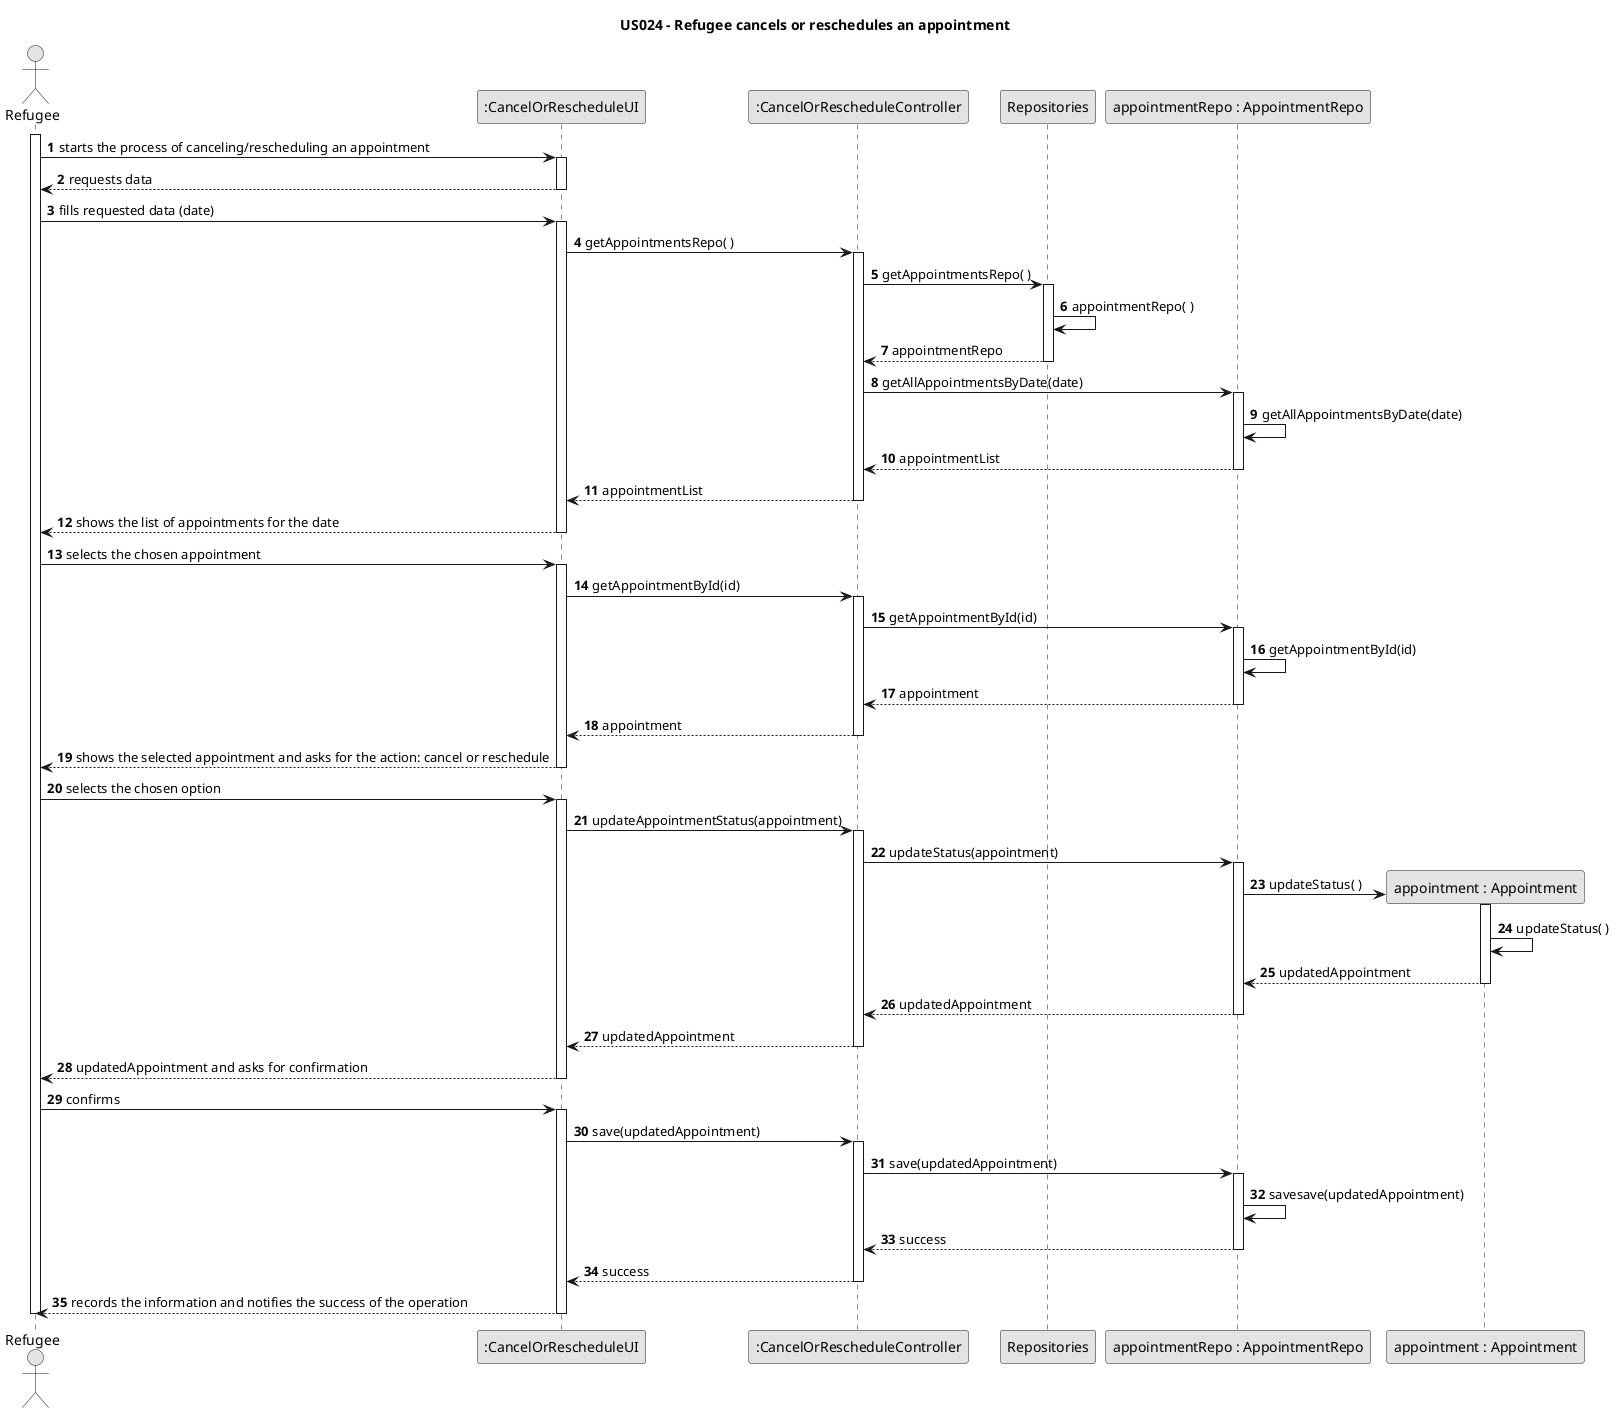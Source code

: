 @startuml
skinparam monochrome true
skinparam packageStyle rectangle
skinparam shadowing false

title US024 - Refugee cancels or reschedules an appointment

autonumber

actor Refugee as refugee
participant ":CancelOrRescheduleUI" as ui
participant ":CancelOrRescheduleController" as ctrl
participant Repositories as repo
participant "appointmentRepo : AppointmentRepo" as appRepo
participant "appointment : Appointment" as app

activate refugee
    refugee -> ui : starts the process of canceling/rescheduling an appointment
    activate ui
        ui --> refugee : requests data
    deactivate ui
    refugee -> ui : fills requested data (date)
    activate ui
        ui -> ctrl : getAppointmentsRepo( )
        activate ctrl
            ctrl -> repo : getAppointmentsRepo( )
            activate repo
                repo -> repo : appointmentRepo( )
                repo --> ctrl : appointmentRepo
            deactivate repo
            ctrl -> appRepo : getAllAppointmentsByDate(date)
            activate appRepo
                appRepo -> appRepo : getAllAppointmentsByDate(date)
                appRepo --> ctrl : appointmentList
            deactivate appRepo
            ctrl --> ui : appointmentList
        deactivate ctrl
        ui --> refugee : shows the list of appointments for the date
    deactivate ui
    refugee -> ui : selects the chosen appointment
    activate ui
        ui -> ctrl : getAppointmentById(id)
        activate ctrl
            ctrl -> appRepo : getAppointmentById(id)
            activate appRepo
                appRepo -> appRepo : getAppointmentById(id)
                appRepo --> ctrl : appointment
            deactivate appRepo
            ctrl --> ui : appointment
        deactivate ctrl
        ui --> refugee : shows the selected appointment and asks for the action: cancel or reschedule
    deactivate ui
    refugee -> ui : selects the chosen option
    activate ui
        ui -> ctrl : updateAppointmentStatus(appointment)
        activate ctrl
            ctrl -> appRepo : updateStatus(appointment)
            activate appRepo
                appRepo -> app** : updateStatus( )
                activate app
                    app -> app : updateStatus( )
                    app --> appRepo : updatedAppointment
                deactivate app
                appRepo --> ctrl : updatedAppointment
            deactivate appRepo
            ctrl --> ui : updatedAppointment
        deactivate ctrl
        ui --> refugee : updatedAppointment and asks for confirmation
    deactivate ui
    refugee -> ui : confirms
    activate ui
        ui -> ctrl : save(updatedAppointment)
        activate ctrl
            ctrl -> appRepo : save(updatedAppointment)
            activate appRepo
                appRepo -> appRepo : savesave(updatedAppointment)
                appRepo --> ctrl : success
            deactivate appRepo
            ctrl --> ui : success
        deactivate ctrl
        ui --> refugee : records the information and notifies the success of the operation
    deactivate ui
deactivate refugee

@enduml